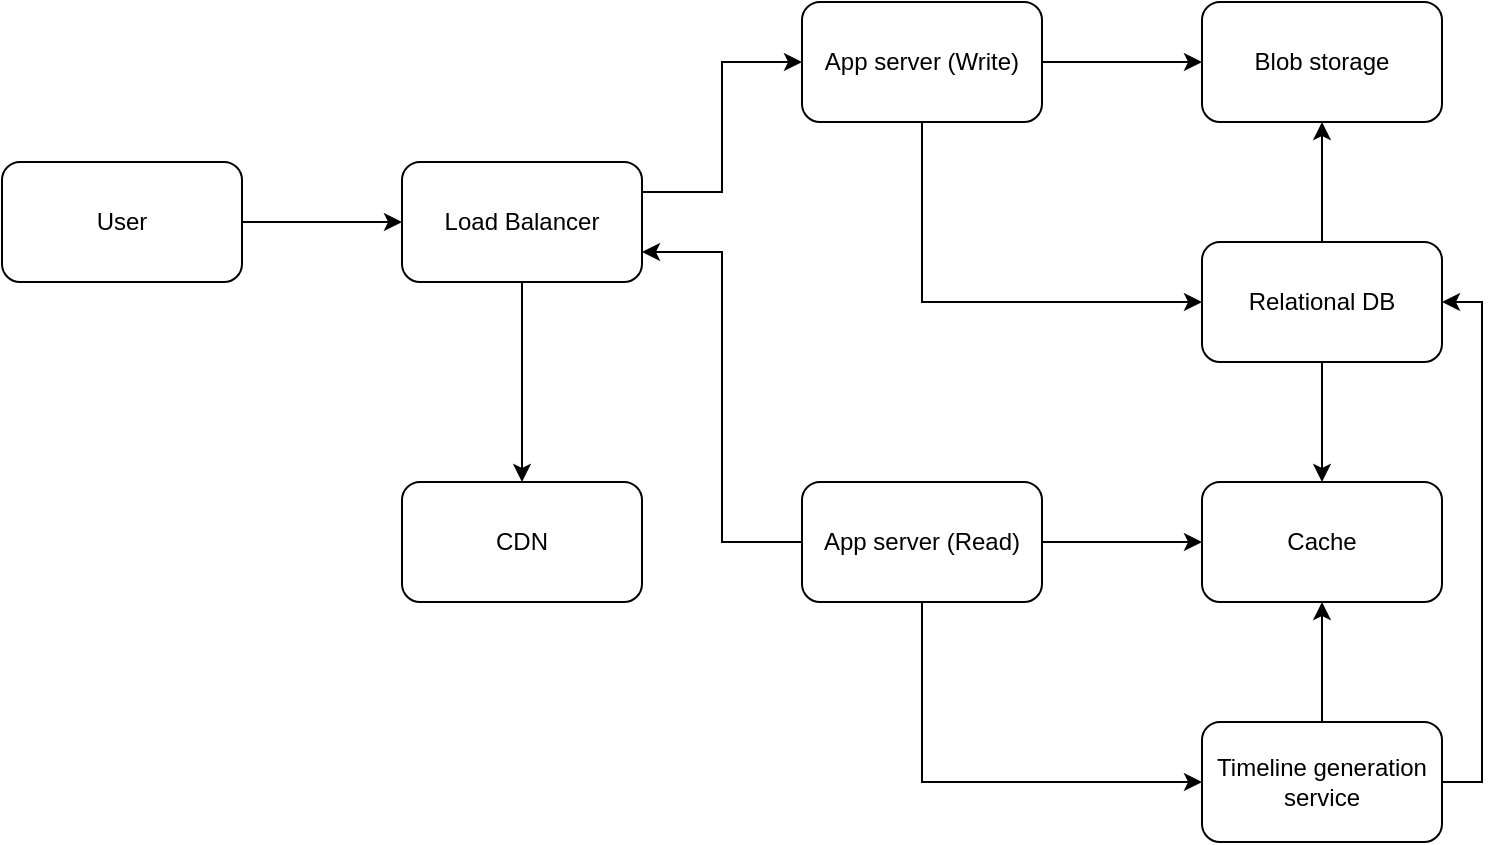 <mxfile version="21.1.2" type="device">
  <diagram id="kteMv3e_wy0q_2Xv5gED" name="Page-1">
    <mxGraphModel dx="882" dy="596" grid="1" gridSize="10" guides="1" tooltips="1" connect="1" arrows="1" fold="1" page="1" pageScale="1" pageWidth="850" pageHeight="1100" math="0" shadow="0">
      <root>
        <mxCell id="0" />
        <mxCell id="1" parent="0" />
        <mxCell id="jBEKDHHSdpzh8Pjyz_dg-6" style="edgeStyle=orthogonalEdgeStyle;rounded=0;orthogonalLoop=1;jettySize=auto;html=1;exitX=1;exitY=0.5;exitDx=0;exitDy=0;entryX=0;entryY=0.5;entryDx=0;entryDy=0;" parent="1" source="jBEKDHHSdpzh8Pjyz_dg-1" target="jBEKDHHSdpzh8Pjyz_dg-2" edge="1">
          <mxGeometry relative="1" as="geometry" />
        </mxCell>
        <mxCell id="jBEKDHHSdpzh8Pjyz_dg-1" value="User" style="rounded=1;whiteSpace=wrap;html=1;" parent="1" vertex="1">
          <mxGeometry x="80" y="160" width="120" height="60" as="geometry" />
        </mxCell>
        <mxCell id="jBEKDHHSdpzh8Pjyz_dg-4" style="edgeStyle=orthogonalEdgeStyle;rounded=0;orthogonalLoop=1;jettySize=auto;html=1;exitX=0.5;exitY=1;exitDx=0;exitDy=0;entryX=0.5;entryY=0;entryDx=0;entryDy=0;" parent="1" source="jBEKDHHSdpzh8Pjyz_dg-2" target="jBEKDHHSdpzh8Pjyz_dg-3" edge="1">
          <mxGeometry relative="1" as="geometry" />
        </mxCell>
        <mxCell id="jBEKDHHSdpzh8Pjyz_dg-15" style="edgeStyle=orthogonalEdgeStyle;rounded=0;orthogonalLoop=1;jettySize=auto;html=1;exitX=1;exitY=0.25;exitDx=0;exitDy=0;entryX=0;entryY=0.5;entryDx=0;entryDy=0;" parent="1" source="jBEKDHHSdpzh8Pjyz_dg-2" target="jBEKDHHSdpzh8Pjyz_dg-8" edge="1">
          <mxGeometry relative="1" as="geometry" />
        </mxCell>
        <mxCell id="jBEKDHHSdpzh8Pjyz_dg-2" value="Load Balancer" style="rounded=1;whiteSpace=wrap;html=1;" parent="1" vertex="1">
          <mxGeometry x="280" y="160" width="120" height="60" as="geometry" />
        </mxCell>
        <mxCell id="jBEKDHHSdpzh8Pjyz_dg-3" value="CDN" style="rounded=1;whiteSpace=wrap;html=1;" parent="1" vertex="1">
          <mxGeometry x="280" y="320" width="120" height="60" as="geometry" />
        </mxCell>
        <mxCell id="jBEKDHHSdpzh8Pjyz_dg-31" style="edgeStyle=orthogonalEdgeStyle;rounded=0;orthogonalLoop=1;jettySize=auto;html=1;exitX=0;exitY=0.5;exitDx=0;exitDy=0;entryX=1;entryY=0.75;entryDx=0;entryDy=0;" parent="1" source="jBEKDHHSdpzh8Pjyz_dg-7" target="jBEKDHHSdpzh8Pjyz_dg-2" edge="1">
          <mxGeometry relative="1" as="geometry" />
        </mxCell>
        <mxCell id="4d5B0bHp6rCL2p5C0e26-5" style="edgeStyle=orthogonalEdgeStyle;rounded=0;orthogonalLoop=1;jettySize=auto;html=1;exitX=1;exitY=0.5;exitDx=0;exitDy=0;entryX=0;entryY=0.5;entryDx=0;entryDy=0;" edge="1" parent="1" source="jBEKDHHSdpzh8Pjyz_dg-7" target="4d5B0bHp6rCL2p5C0e26-1">
          <mxGeometry relative="1" as="geometry" />
        </mxCell>
        <mxCell id="4d5B0bHp6rCL2p5C0e26-6" style="edgeStyle=orthogonalEdgeStyle;rounded=0;orthogonalLoop=1;jettySize=auto;html=1;exitX=0.5;exitY=1;exitDx=0;exitDy=0;entryX=0;entryY=0.5;entryDx=0;entryDy=0;" edge="1" parent="1" source="jBEKDHHSdpzh8Pjyz_dg-7" target="4d5B0bHp6rCL2p5C0e26-2">
          <mxGeometry relative="1" as="geometry" />
        </mxCell>
        <mxCell id="jBEKDHHSdpzh8Pjyz_dg-7" value="App server (Read)" style="rounded=1;whiteSpace=wrap;html=1;" parent="1" vertex="1">
          <mxGeometry x="480" y="320" width="120" height="60" as="geometry" />
        </mxCell>
        <mxCell id="4d5B0bHp6rCL2p5C0e26-8" style="edgeStyle=orthogonalEdgeStyle;rounded=0;orthogonalLoop=1;jettySize=auto;html=1;exitX=0.5;exitY=1;exitDx=0;exitDy=0;entryX=0;entryY=0.5;entryDx=0;entryDy=0;" edge="1" parent="1" source="jBEKDHHSdpzh8Pjyz_dg-8" target="jBEKDHHSdpzh8Pjyz_dg-10">
          <mxGeometry relative="1" as="geometry" />
        </mxCell>
        <mxCell id="4d5B0bHp6rCL2p5C0e26-10" style="edgeStyle=orthogonalEdgeStyle;rounded=0;orthogonalLoop=1;jettySize=auto;html=1;exitX=1;exitY=0.5;exitDx=0;exitDy=0;entryX=0;entryY=0.5;entryDx=0;entryDy=0;" edge="1" parent="1" source="jBEKDHHSdpzh8Pjyz_dg-8" target="jBEKDHHSdpzh8Pjyz_dg-9">
          <mxGeometry relative="1" as="geometry" />
        </mxCell>
        <mxCell id="jBEKDHHSdpzh8Pjyz_dg-8" value="App server (Write)" style="rounded=1;whiteSpace=wrap;html=1;" parent="1" vertex="1">
          <mxGeometry x="480" y="80" width="120" height="60" as="geometry" />
        </mxCell>
        <mxCell id="jBEKDHHSdpzh8Pjyz_dg-9" value="Blob storage" style="rounded=1;whiteSpace=wrap;html=1;" parent="1" vertex="1">
          <mxGeometry x="680" y="80" width="120" height="60" as="geometry" />
        </mxCell>
        <mxCell id="4d5B0bHp6rCL2p5C0e26-3" style="edgeStyle=orthogonalEdgeStyle;rounded=0;orthogonalLoop=1;jettySize=auto;html=1;exitX=0.5;exitY=1;exitDx=0;exitDy=0;entryX=0.5;entryY=0;entryDx=0;entryDy=0;" edge="1" parent="1" source="jBEKDHHSdpzh8Pjyz_dg-10" target="4d5B0bHp6rCL2p5C0e26-1">
          <mxGeometry relative="1" as="geometry" />
        </mxCell>
        <mxCell id="4d5B0bHp6rCL2p5C0e26-9" style="edgeStyle=orthogonalEdgeStyle;rounded=0;orthogonalLoop=1;jettySize=auto;html=1;exitX=0.5;exitY=0;exitDx=0;exitDy=0;entryX=0.5;entryY=1;entryDx=0;entryDy=0;" edge="1" parent="1" source="jBEKDHHSdpzh8Pjyz_dg-10" target="jBEKDHHSdpzh8Pjyz_dg-9">
          <mxGeometry relative="1" as="geometry" />
        </mxCell>
        <mxCell id="jBEKDHHSdpzh8Pjyz_dg-10" value="Relational DB" style="rounded=1;whiteSpace=wrap;html=1;" parent="1" vertex="1">
          <mxGeometry x="680" y="200" width="120" height="60" as="geometry" />
        </mxCell>
        <mxCell id="4d5B0bHp6rCL2p5C0e26-1" value="Cache" style="rounded=1;whiteSpace=wrap;html=1;" vertex="1" parent="1">
          <mxGeometry x="680" y="320" width="120" height="60" as="geometry" />
        </mxCell>
        <mxCell id="4d5B0bHp6rCL2p5C0e26-4" style="edgeStyle=orthogonalEdgeStyle;rounded=0;orthogonalLoop=1;jettySize=auto;html=1;exitX=0.5;exitY=0;exitDx=0;exitDy=0;entryX=0.5;entryY=1;entryDx=0;entryDy=0;" edge="1" parent="1" source="4d5B0bHp6rCL2p5C0e26-2" target="4d5B0bHp6rCL2p5C0e26-1">
          <mxGeometry relative="1" as="geometry" />
        </mxCell>
        <mxCell id="4d5B0bHp6rCL2p5C0e26-7" style="edgeStyle=orthogonalEdgeStyle;rounded=0;orthogonalLoop=1;jettySize=auto;html=1;exitX=1;exitY=0.5;exitDx=0;exitDy=0;entryX=1;entryY=0.5;entryDx=0;entryDy=0;" edge="1" parent="1" source="4d5B0bHp6rCL2p5C0e26-2" target="jBEKDHHSdpzh8Pjyz_dg-10">
          <mxGeometry relative="1" as="geometry" />
        </mxCell>
        <mxCell id="4d5B0bHp6rCL2p5C0e26-2" value="Timeline generation service" style="rounded=1;whiteSpace=wrap;html=1;" vertex="1" parent="1">
          <mxGeometry x="680" y="440" width="120" height="60" as="geometry" />
        </mxCell>
      </root>
    </mxGraphModel>
  </diagram>
</mxfile>
